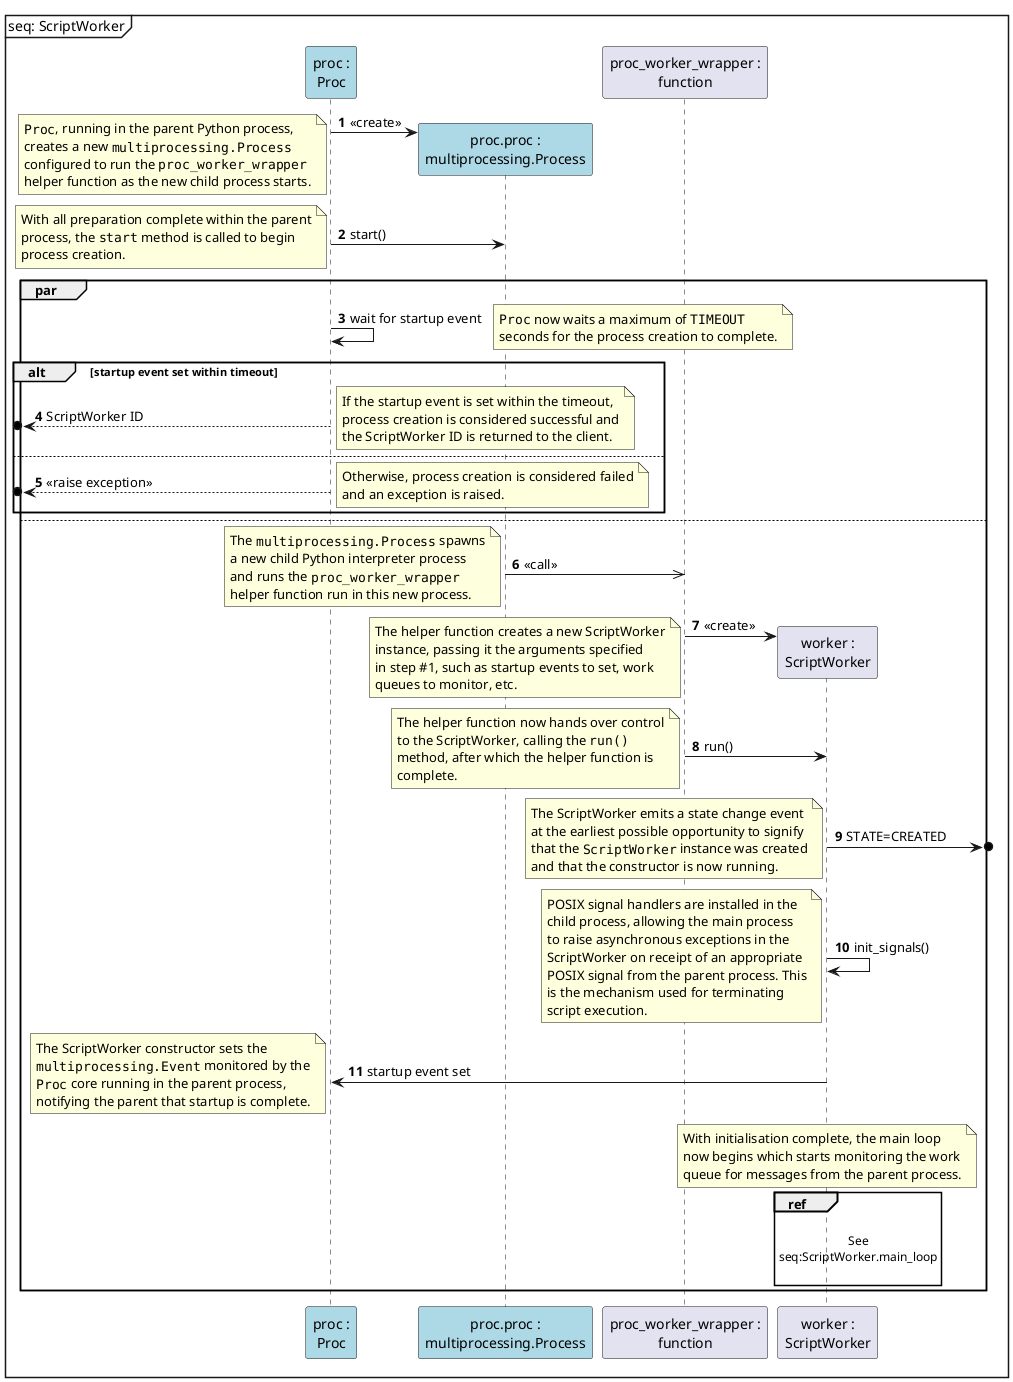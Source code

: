 @startuml
'https://plantuml.com/sequence-diagram

mainframe seq: ScriptWorker

autonumber

participant "proc :\nProc" as Proc #lightblue
participant "proc.proc :\nmultiprocessing.Process" as Process #lightblue
participant "proc_worker_wrapper :\nfunction" as proc_worker_wrapper
participant "worker :\nScriptWorker" as ScriptWorker

create Process
Proc -> Process: «create»
note left
""Proc"", running in the parent Python process,
creates a new ""multiprocessing.Process""
configured to run the ""proc_worker_wrapper""
helper function as the new child process starts.
end note

Proc -> Process: start()
note left
With all preparation complete within the parent
process, the ""start"" method is called to begin
process creation.
end note

par

Proc -> Proc : wait for startup event
note right
""Proc"" now waits a maximum of ""TIMEOUT""
seconds for the process creation to complete.
end note

alt startup event set within timeout
[o<-- Proc : ScriptWorker ID
note right
If the startup event is set within the timeout,
process creation is considered successful and
the ScriptWorker ID is returned to the client.
end note
else
[o<-- Proc : «raise exception»
note right
Otherwise, process creation is considered failed
and an exception is raised.
end note
end

else

Process ->> proc_worker_wrapper: «call»
note left
The ""multiprocessing.Process"" spawns
a new child Python interpreter process
and runs the ""proc_worker_wrapper""
helper function run in this new process.
end note

create ScriptWorker
proc_worker_wrapper -> ScriptWorker: «create»
note left
The helper function creates a new ScriptWorker
instance, passing it the arguments specified
in step #1, such as startup events to set, work
queues to monitor, etc.
end note

proc_worker_wrapper -> ScriptWorker: run()
note left
The helper function now hands over control
to the ScriptWorker, calling the ""run()""
method, after which the helper function is
complete.
end note

ScriptWorker ->o]: STATE=CREATED
note left
The ScriptWorker emits a state change event
at the earliest possible opportunity to signify
that the ""ScriptWorker"" instance was created
and that the constructor is now running.
end note

ScriptWorker -> ScriptWorker: init_signals()
note left
POSIX signal handlers are installed in the
child process, allowing the main process
to raise asynchronous exceptions in the
ScriptWorker on receipt of an appropriate
POSIX signal from the parent process. This
is the mechanism used for terminating
script execution.
end note

ScriptWorker -> Proc: startup event set
note left
The ScriptWorker constructor sets the
""multiprocessing.Event"" monitored by the
""Proc"" core running in the parent process,
notifying the parent that startup is complete.
end note

note over ScriptWorker
With initialisation complete, the main loop
now begins which starts monitoring the work
queue for messages from the parent process.
end note


ref over ScriptWorker

See
seq:ScriptWorker.main_loop

end

end

@enduml
